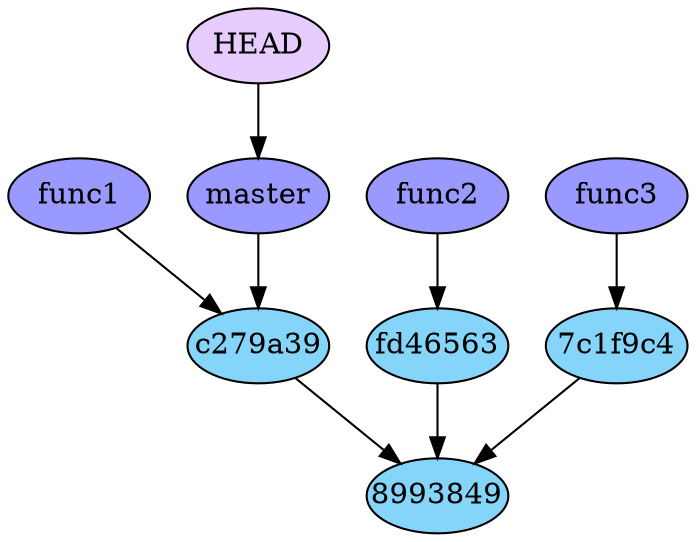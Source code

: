 digraph auto {
	graph [bgcolor=transparent]
	node [fixedsize=true style=filled width=0.95]
	"7c1f9c4e5e4f83ac84f4a4a9a755b3531bbe2b20" [label="7c1f9c4" fillcolor="#85d5fa"]
	"7c1f9c4e5e4f83ac84f4a4a9a755b3531bbe2b20" -> "89938494dc2e1e906acae68b08ff276900a39a5b"
	"89938494dc2e1e906acae68b08ff276900a39a5b" [label=8993849 fillcolor="#85d5fa"]
	c279a39cc1d3c4d18e6cc02bca5a6a1c62f347fc [label=c279a39 fillcolor="#85d5fa"]
	c279a39cc1d3c4d18e6cc02bca5a6a1c62f347fc -> "89938494dc2e1e906acae68b08ff276900a39a5b"
	fd46563231e6c0b99b05aea81eea9b17e93b76fe [label=fd46563 fillcolor="#85d5fa"]
	fd46563231e6c0b99b05aea81eea9b17e93b76fe -> "89938494dc2e1e906acae68b08ff276900a39a5b"
	func1 [label=func1 fillcolor="#9999ff"]
	func1 -> c279a39cc1d3c4d18e6cc02bca5a6a1c62f347fc
	func2 [label=func2 fillcolor="#9999ff"]
	func2 -> fd46563231e6c0b99b05aea81eea9b17e93b76fe
	func3 [label=func3 fillcolor="#9999ff"]
	func3 -> "7c1f9c4e5e4f83ac84f4a4a9a755b3531bbe2b20"
	master [label=master fillcolor="#9999ff"]
	master -> c279a39cc1d3c4d18e6cc02bca5a6a1c62f347fc
	HEAD [label=HEAD fillcolor="#e6ccff"]
	HEAD -> master
}

